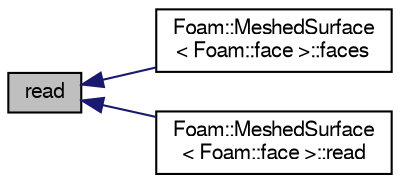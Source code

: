 digraph "read"
{
  bgcolor="transparent";
  edge [fontname="FreeSans",fontsize="10",labelfontname="FreeSans",labelfontsize="10"];
  node [fontname="FreeSans",fontsize="10",shape=record];
  rankdir="LR";
  Node291 [label="read",height=0.2,width=0.4,color="black", fillcolor="grey75", style="filled", fontcolor="black"];
  Node291 -> Node292 [dir="back",color="midnightblue",fontsize="10",style="solid",fontname="FreeSans"];
  Node292 [label="Foam::MeshedSurface\l\< Foam::face \>::faces",height=0.2,width=0.4,color="black",URL="$a29566.html#a16c6d36f7c961d037a44e5c235d9aa15",tooltip="Return const access to the faces. "];
  Node291 -> Node293 [dir="back",color="midnightblue",fontsize="10",style="solid",fontname="FreeSans"];
  Node293 [label="Foam::MeshedSurface\l\< Foam::face \>::read",height=0.2,width=0.4,color="black",URL="$a29566.html#a464ebd67acbdff0014d4dae69e3ec4be",tooltip="Read from file. Chooses reader based on detected extension. "];
}
